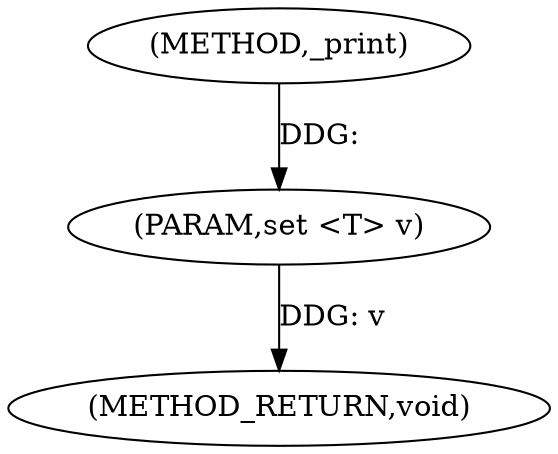 digraph "_print" {  
"1000166" [label = "(METHOD,_print)" ]
"1000169" [label = "(METHOD_RETURN,void)" ]
"1000167" [label = "(PARAM,set <T> v)" ]
  "1000167" -> "1000169"  [ label = "DDG: v"] 
  "1000166" -> "1000167"  [ label = "DDG: "] 
}
